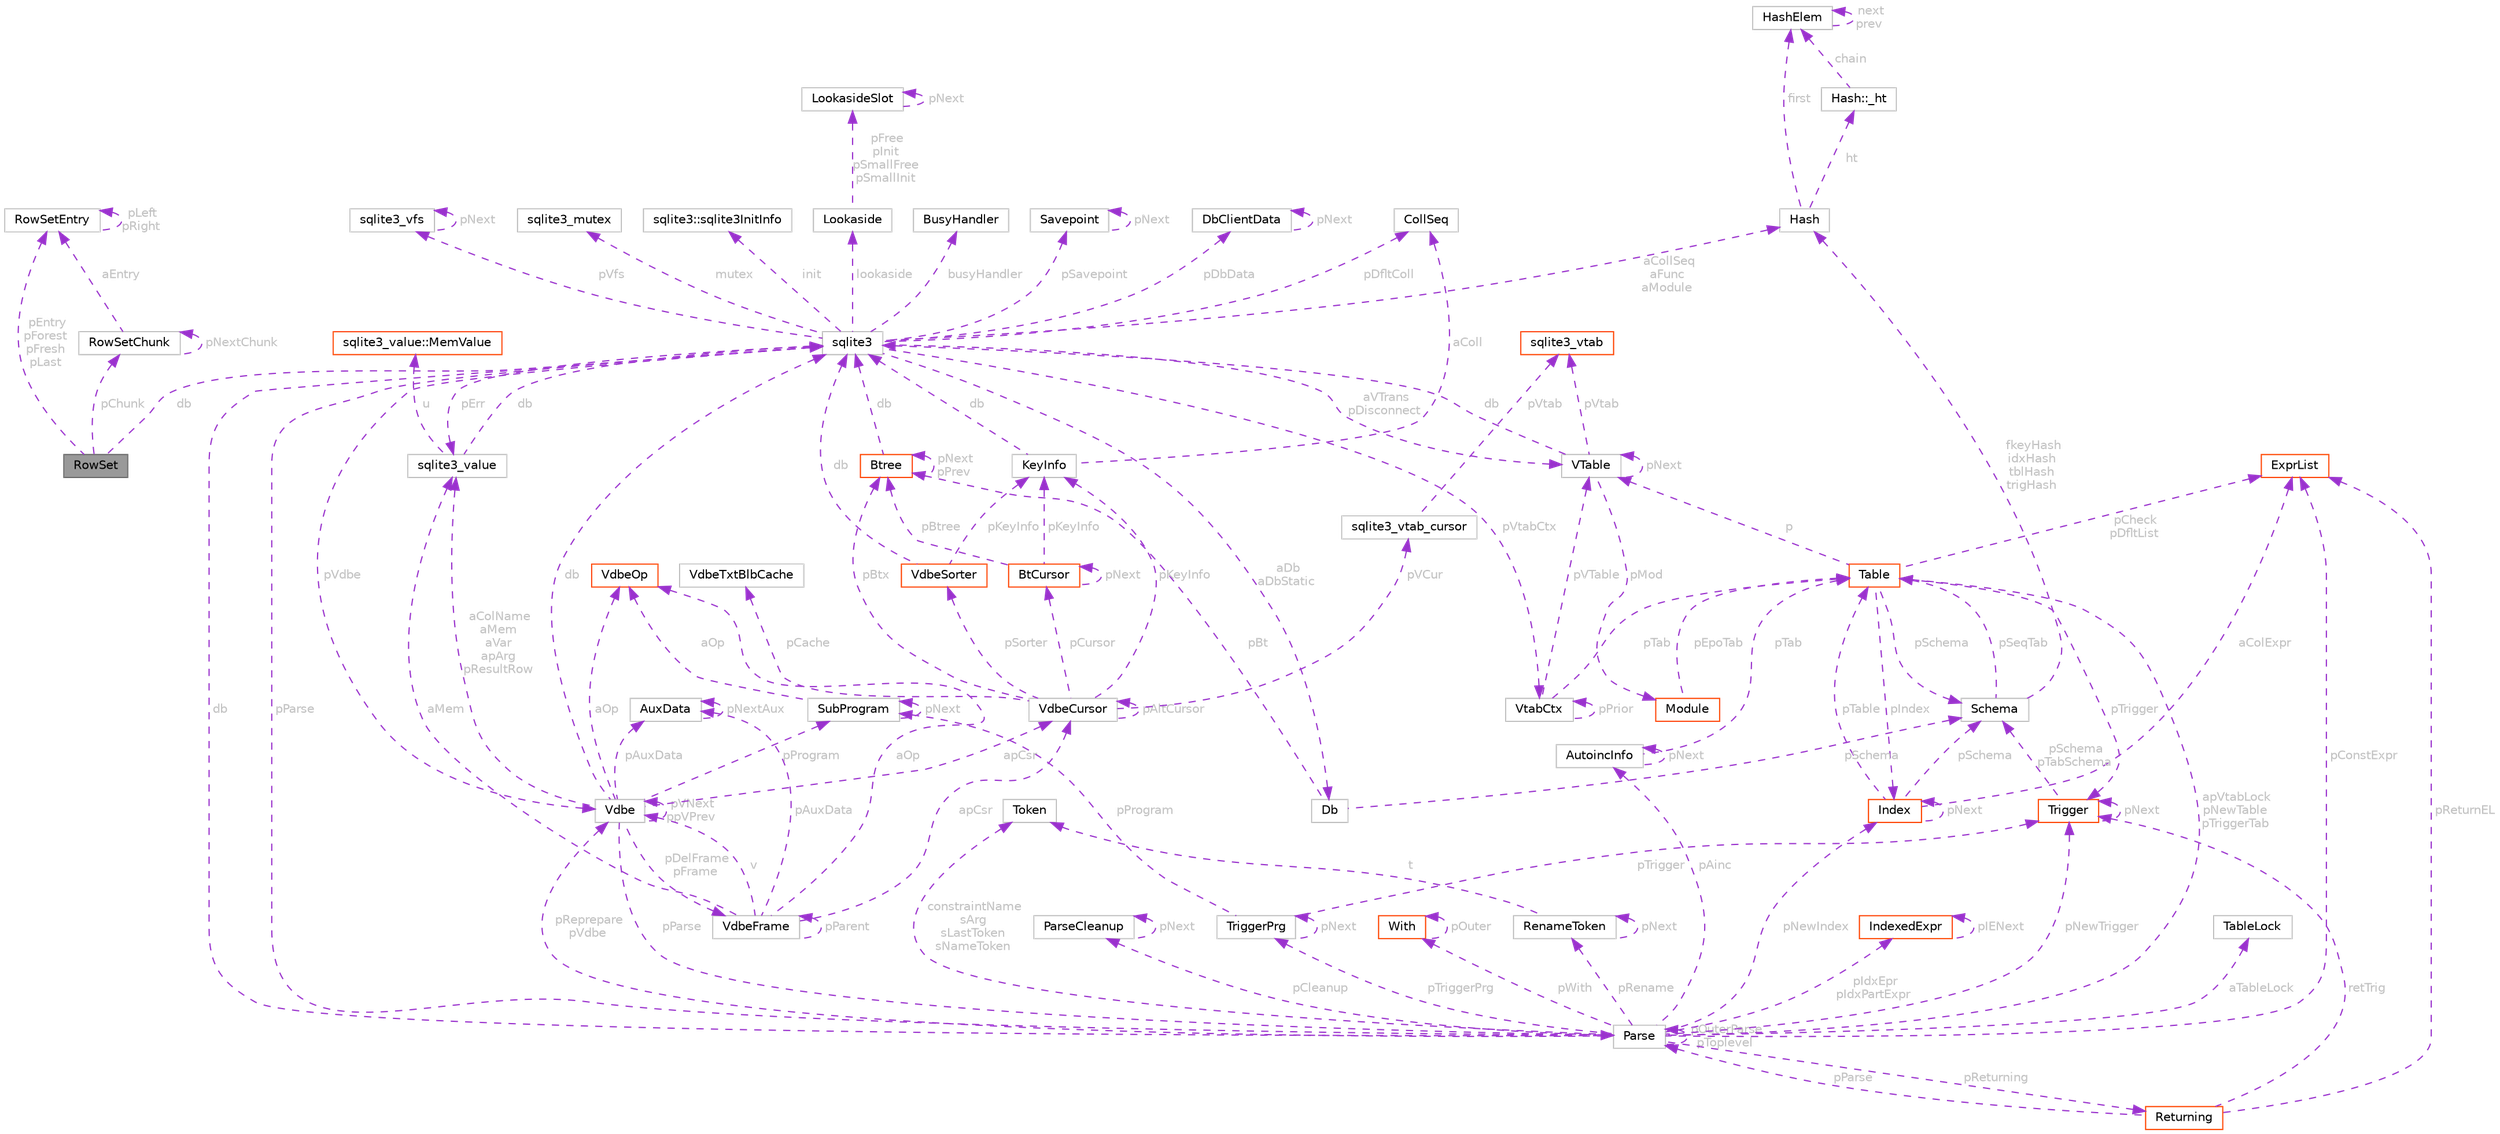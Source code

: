 digraph "RowSet"
{
 // LATEX_PDF_SIZE
  bgcolor="transparent";
  edge [fontname=Helvetica,fontsize=10,labelfontname=Helvetica,labelfontsize=10];
  node [fontname=Helvetica,fontsize=10,shape=box,height=0.2,width=0.4];
  Node1 [id="Node000001",label="RowSet",height=0.2,width=0.4,color="gray40", fillcolor="grey60", style="filled", fontcolor="black",tooltip=" "];
  Node2 -> Node1 [id="edge1_Node000001_Node000002",dir="back",color="darkorchid3",style="dashed",tooltip=" ",label=" pChunk",fontcolor="grey" ];
  Node2 [id="Node000002",label="RowSetChunk",height=0.2,width=0.4,color="grey75", fillcolor="white", style="filled",URL="$structRowSetChunk.html",tooltip=" "];
  Node2 -> Node2 [id="edge2_Node000002_Node000002",dir="back",color="darkorchid3",style="dashed",tooltip=" ",label=" pNextChunk",fontcolor="grey" ];
  Node3 -> Node2 [id="edge3_Node000002_Node000003",dir="back",color="darkorchid3",style="dashed",tooltip=" ",label=" aEntry",fontcolor="grey" ];
  Node3 [id="Node000003",label="RowSetEntry",height=0.2,width=0.4,color="grey75", fillcolor="white", style="filled",URL="$structRowSetEntry.html",tooltip=" "];
  Node3 -> Node3 [id="edge4_Node000003_Node000003",dir="back",color="darkorchid3",style="dashed",tooltip=" ",label=" pLeft\npRight",fontcolor="grey" ];
  Node4 -> Node1 [id="edge5_Node000001_Node000004",dir="back",color="darkorchid3",style="dashed",tooltip=" ",label=" db",fontcolor="grey" ];
  Node4 [id="Node000004",label="sqlite3",height=0.2,width=0.4,color="grey75", fillcolor="white", style="filled",URL="$structsqlite3.html",tooltip=" "];
  Node5 -> Node4 [id="edge6_Node000004_Node000005",dir="back",color="darkorchid3",style="dashed",tooltip=" ",label=" pVfs",fontcolor="grey" ];
  Node5 [id="Node000005",label="sqlite3_vfs",height=0.2,width=0.4,color="grey75", fillcolor="white", style="filled",URL="$structsqlite3__vfs.html",tooltip=" "];
  Node5 -> Node5 [id="edge7_Node000005_Node000005",dir="back",color="darkorchid3",style="dashed",tooltip=" ",label=" pNext",fontcolor="grey" ];
  Node6 -> Node4 [id="edge8_Node000004_Node000006",dir="back",color="darkorchid3",style="dashed",tooltip=" ",label=" pVdbe",fontcolor="grey" ];
  Node6 [id="Node000006",label="Vdbe",height=0.2,width=0.4,color="grey75", fillcolor="white", style="filled",URL="$structVdbe.html",tooltip=" "];
  Node4 -> Node6 [id="edge9_Node000006_Node000004",dir="back",color="darkorchid3",style="dashed",tooltip=" ",label=" db",fontcolor="grey" ];
  Node6 -> Node6 [id="edge10_Node000006_Node000006",dir="back",color="darkorchid3",style="dashed",tooltip=" ",label=" pVNext\nppVPrev",fontcolor="grey" ];
  Node7 -> Node6 [id="edge11_Node000006_Node000007",dir="back",color="darkorchid3",style="dashed",tooltip=" ",label=" pParse",fontcolor="grey" ];
  Node7 [id="Node000007",label="Parse",height=0.2,width=0.4,color="grey75", fillcolor="white", style="filled",URL="$structParse.html",tooltip=" "];
  Node4 -> Node7 [id="edge12_Node000007_Node000004",dir="back",color="darkorchid3",style="dashed",tooltip=" ",label=" db",fontcolor="grey" ];
  Node6 -> Node7 [id="edge13_Node000007_Node000006",dir="back",color="darkorchid3",style="dashed",tooltip=" ",label=" pReprepare\npVdbe",fontcolor="grey" ];
  Node8 -> Node7 [id="edge14_Node000007_Node000008",dir="back",color="darkorchid3",style="dashed",tooltip=" ",label=" pConstExpr",fontcolor="grey" ];
  Node8 [id="Node000008",label="ExprList",height=0.2,width=0.4,color="orangered", fillcolor="white", style="filled",URL="$structExprList.html",tooltip=" "];
  Node42 -> Node7 [id="edge15_Node000007_Node000042",dir="back",color="darkorchid3",style="dashed",tooltip=" ",label=" pIdxEpr\npIdxPartExpr",fontcolor="grey" ];
  Node42 [id="Node000042",label="IndexedExpr",height=0.2,width=0.4,color="orangered", fillcolor="white", style="filled",URL="$structIndexedExpr.html",tooltip=" "];
  Node42 -> Node42 [id="edge16_Node000042_Node000042",dir="back",color="darkorchid3",style="dashed",tooltip=" ",label=" pIENext",fontcolor="grey" ];
  Node43 -> Node7 [id="edge17_Node000007_Node000043",dir="back",color="darkorchid3",style="dashed",tooltip=" ",label=" aTableLock",fontcolor="grey" ];
  Node43 [id="Node000043",label="TableLock",height=0.2,width=0.4,color="grey75", fillcolor="white", style="filled",URL="$structTableLock.html",tooltip=" "];
  Node44 -> Node7 [id="edge18_Node000007_Node000044",dir="back",color="darkorchid3",style="dashed",tooltip=" ",label=" pAinc",fontcolor="grey" ];
  Node44 [id="Node000044",label="AutoincInfo",height=0.2,width=0.4,color="grey75", fillcolor="white", style="filled",URL="$structAutoincInfo.html",tooltip=" "];
  Node44 -> Node44 [id="edge19_Node000044_Node000044",dir="back",color="darkorchid3",style="dashed",tooltip=" ",label=" pNext",fontcolor="grey" ];
  Node14 -> Node44 [id="edge20_Node000044_Node000014",dir="back",color="darkorchid3",style="dashed",tooltip=" ",label=" pTab",fontcolor="grey" ];
  Node14 [id="Node000014",label="Table",height=0.2,width=0.4,color="orangered", fillcolor="white", style="filled",URL="$structTable.html",tooltip=" "];
  Node16 -> Node14 [id="edge21_Node000014_Node000016",dir="back",color="darkorchid3",style="dashed",tooltip=" ",label=" pIndex",fontcolor="grey" ];
  Node16 [id="Node000016",label="Index",height=0.2,width=0.4,color="orangered", fillcolor="white", style="filled",URL="$structIndex.html",tooltip=" "];
  Node14 -> Node16 [id="edge22_Node000016_Node000014",dir="back",color="darkorchid3",style="dashed",tooltip=" ",label=" pTable",fontcolor="grey" ];
  Node16 -> Node16 [id="edge23_Node000016_Node000016",dir="back",color="darkorchid3",style="dashed",tooltip=" ",label=" pNext",fontcolor="grey" ];
  Node17 -> Node16 [id="edge24_Node000016_Node000017",dir="back",color="darkorchid3",style="dashed",tooltip=" ",label=" pSchema",fontcolor="grey" ];
  Node17 [id="Node000017",label="Schema",height=0.2,width=0.4,color="grey75", fillcolor="white", style="filled",URL="$structSchema.html",tooltip=" "];
  Node18 -> Node17 [id="edge25_Node000017_Node000018",dir="back",color="darkorchid3",style="dashed",tooltip=" ",label=" fkeyHash\nidxHash\ntblHash\ntrigHash",fontcolor="grey" ];
  Node18 [id="Node000018",label="Hash",height=0.2,width=0.4,color="grey75", fillcolor="white", style="filled",URL="$structHash.html",tooltip=" "];
  Node19 -> Node18 [id="edge26_Node000018_Node000019",dir="back",color="darkorchid3",style="dashed",tooltip=" ",label=" first",fontcolor="grey" ];
  Node19 [id="Node000019",label="HashElem",height=0.2,width=0.4,color="grey75", fillcolor="white", style="filled",URL="$structHashElem.html",tooltip=" "];
  Node19 -> Node19 [id="edge27_Node000019_Node000019",dir="back",color="darkorchid3",style="dashed",tooltip=" ",label=" next\nprev",fontcolor="grey" ];
  Node20 -> Node18 [id="edge28_Node000018_Node000020",dir="back",color="darkorchid3",style="dashed",tooltip=" ",label=" ht",fontcolor="grey" ];
  Node20 [id="Node000020",label="Hash::_ht",height=0.2,width=0.4,color="grey75", fillcolor="white", style="filled",URL="$structHash_1_1__ht.html",tooltip=" "];
  Node19 -> Node20 [id="edge29_Node000020_Node000019",dir="back",color="darkorchid3",style="dashed",tooltip=" ",label=" chain",fontcolor="grey" ];
  Node14 -> Node17 [id="edge30_Node000017_Node000014",dir="back",color="darkorchid3",style="dashed",tooltip=" ",label=" pSeqTab",fontcolor="grey" ];
  Node8 -> Node16 [id="edge31_Node000016_Node000008",dir="back",color="darkorchid3",style="dashed",tooltip=" ",label=" aColExpr",fontcolor="grey" ];
  Node8 -> Node14 [id="edge32_Node000014_Node000008",dir="back",color="darkorchid3",style="dashed",tooltip=" ",label=" pCheck\npDfltList",fontcolor="grey" ];
  Node28 -> Node14 [id="edge33_Node000014_Node000028",dir="back",color="darkorchid3",style="dashed",tooltip=" ",label=" p",fontcolor="grey" ];
  Node28 [id="Node000028",label="VTable",height=0.2,width=0.4,color="grey75", fillcolor="white", style="filled",URL="$structVTable.html",tooltip=" "];
  Node4 -> Node28 [id="edge34_Node000028_Node000004",dir="back",color="darkorchid3",style="dashed",tooltip=" ",label=" db",fontcolor="grey" ];
  Node29 -> Node28 [id="edge35_Node000028_Node000029",dir="back",color="darkorchid3",style="dashed",tooltip=" ",label=" pMod",fontcolor="grey" ];
  Node29 [id="Node000029",label="Module",height=0.2,width=0.4,color="orangered", fillcolor="white", style="filled",URL="$structModule.html",tooltip=" "];
  Node14 -> Node29 [id="edge36_Node000029_Node000014",dir="back",color="darkorchid3",style="dashed",tooltip=" ",label=" pEpoTab",fontcolor="grey" ];
  Node31 -> Node28 [id="edge37_Node000028_Node000031",dir="back",color="darkorchid3",style="dashed",tooltip=" ",label=" pVtab",fontcolor="grey" ];
  Node31 [id="Node000031",label="sqlite3_vtab",height=0.2,width=0.4,color="orangered", fillcolor="white", style="filled",URL="$structsqlite3__vtab.html",tooltip=" "];
  Node28 -> Node28 [id="edge38_Node000028_Node000028",dir="back",color="darkorchid3",style="dashed",tooltip=" ",label=" pNext",fontcolor="grey" ];
  Node22 -> Node14 [id="edge39_Node000014_Node000022",dir="back",color="darkorchid3",style="dashed",tooltip=" ",label=" pTrigger",fontcolor="grey" ];
  Node22 [id="Node000022",label="Trigger",height=0.2,width=0.4,color="orangered", fillcolor="white", style="filled",URL="$structTrigger.html",tooltip=" "];
  Node17 -> Node22 [id="edge40_Node000022_Node000017",dir="back",color="darkorchid3",style="dashed",tooltip=" ",label=" pSchema\npTabSchema",fontcolor="grey" ];
  Node22 -> Node22 [id="edge41_Node000022_Node000022",dir="back",color="darkorchid3",style="dashed",tooltip=" ",label=" pNext",fontcolor="grey" ];
  Node17 -> Node14 [id="edge42_Node000014_Node000017",dir="back",color="darkorchid3",style="dashed",tooltip=" ",label=" pSchema",fontcolor="grey" ];
  Node7 -> Node7 [id="edge43_Node000007_Node000007",dir="back",color="darkorchid3",style="dashed",tooltip=" ",label=" pOuterParse\npToplevel",fontcolor="grey" ];
  Node14 -> Node7 [id="edge44_Node000007_Node000014",dir="back",color="darkorchid3",style="dashed",tooltip=" ",label=" apVtabLock\npNewTable\npTriggerTab",fontcolor="grey" ];
  Node45 -> Node7 [id="edge45_Node000007_Node000045",dir="back",color="darkorchid3",style="dashed",tooltip=" ",label=" pTriggerPrg",fontcolor="grey" ];
  Node45 [id="Node000045",label="TriggerPrg",height=0.2,width=0.4,color="grey75", fillcolor="white", style="filled",URL="$structTriggerPrg.html",tooltip=" "];
  Node22 -> Node45 [id="edge46_Node000045_Node000022",dir="back",color="darkorchid3",style="dashed",tooltip=" ",label=" pTrigger",fontcolor="grey" ];
  Node45 -> Node45 [id="edge47_Node000045_Node000045",dir="back",color="darkorchid3",style="dashed",tooltip=" ",label=" pNext",fontcolor="grey" ];
  Node46 -> Node45 [id="edge48_Node000045_Node000046",dir="back",color="darkorchid3",style="dashed",tooltip=" ",label=" pProgram",fontcolor="grey" ];
  Node46 [id="Node000046",label="SubProgram",height=0.2,width=0.4,color="grey75", fillcolor="white", style="filled",URL="$structSubProgram.html",tooltip=" "];
  Node47 -> Node46 [id="edge49_Node000046_Node000047",dir="back",color="darkorchid3",style="dashed",tooltip=" ",label=" aOp",fontcolor="grey" ];
  Node47 [id="Node000047",label="VdbeOp",height=0.2,width=0.4,color="orangered", fillcolor="white", style="filled",URL="$structVdbeOp.html",tooltip=" "];
  Node46 -> Node46 [id="edge50_Node000046_Node000046",dir="back",color="darkorchid3",style="dashed",tooltip=" ",label=" pNext",fontcolor="grey" ];
  Node55 -> Node7 [id="edge51_Node000007_Node000055",dir="back",color="darkorchid3",style="dashed",tooltip=" ",label=" pCleanup",fontcolor="grey" ];
  Node55 [id="Node000055",label="ParseCleanup",height=0.2,width=0.4,color="grey75", fillcolor="white", style="filled",URL="$structParseCleanup.html",tooltip=" "];
  Node55 -> Node55 [id="edge52_Node000055_Node000055",dir="back",color="darkorchid3",style="dashed",tooltip=" ",label=" pNext",fontcolor="grey" ];
  Node56 -> Node7 [id="edge53_Node000007_Node000056",dir="back",color="darkorchid3",style="dashed",tooltip=" ",label=" constraintName\nsArg\nsLastToken\nsNameToken",fontcolor="grey" ];
  Node56 [id="Node000056",label="Token",height=0.2,width=0.4,color="grey75", fillcolor="white", style="filled",URL="$structToken.html",tooltip=" "];
  Node57 -> Node7 [id="edge54_Node000007_Node000057",dir="back",color="darkorchid3",style="dashed",tooltip=" ",label=" pReturning",fontcolor="grey" ];
  Node57 [id="Node000057",label="Returning",height=0.2,width=0.4,color="orangered", fillcolor="white", style="filled",URL="$structReturning.html",tooltip=" "];
  Node7 -> Node57 [id="edge55_Node000057_Node000007",dir="back",color="darkorchid3",style="dashed",tooltip=" ",label=" pParse",fontcolor="grey" ];
  Node8 -> Node57 [id="edge56_Node000057_Node000008",dir="back",color="darkorchid3",style="dashed",tooltip=" ",label=" pReturnEL",fontcolor="grey" ];
  Node22 -> Node57 [id="edge57_Node000057_Node000022",dir="back",color="darkorchid3",style="dashed",tooltip=" ",label=" retTrig",fontcolor="grey" ];
  Node16 -> Node7 [id="edge58_Node000007_Node000016",dir="back",color="darkorchid3",style="dashed",tooltip=" ",label=" pNewIndex",fontcolor="grey" ];
  Node22 -> Node7 [id="edge59_Node000007_Node000022",dir="back",color="darkorchid3",style="dashed",tooltip=" ",label=" pNewTrigger",fontcolor="grey" ];
  Node34 -> Node7 [id="edge60_Node000007_Node000034",dir="back",color="darkorchid3",style="dashed",tooltip=" ",label=" pWith",fontcolor="grey" ];
  Node34 [id="Node000034",label="With",height=0.2,width=0.4,color="orangered", fillcolor="white", style="filled",URL="$structWith.html",tooltip=" "];
  Node34 -> Node34 [id="edge61_Node000034_Node000034",dir="back",color="darkorchid3",style="dashed",tooltip=" ",label=" pOuter",fontcolor="grey" ];
  Node58 -> Node7 [id="edge62_Node000007_Node000058",dir="back",color="darkorchid3",style="dashed",tooltip=" ",label=" pRename",fontcolor="grey" ];
  Node58 [id="Node000058",label="RenameToken",height=0.2,width=0.4,color="grey75", fillcolor="white", style="filled",URL="$structRenameToken.html",tooltip=" "];
  Node56 -> Node58 [id="edge63_Node000058_Node000056",dir="back",color="darkorchid3",style="dashed",tooltip=" ",label=" t",fontcolor="grey" ];
  Node58 -> Node58 [id="edge64_Node000058_Node000058",dir="back",color="darkorchid3",style="dashed",tooltip=" ",label=" pNext",fontcolor="grey" ];
  Node50 -> Node6 [id="edge65_Node000006_Node000050",dir="back",color="darkorchid3",style="dashed",tooltip=" ",label=" aColName\naMem\naVar\napArg\npResultRow",fontcolor="grey" ];
  Node50 [id="Node000050",label="sqlite3_value",height=0.2,width=0.4,color="grey75", fillcolor="white", style="filled",URL="$structsqlite3__value.html",tooltip=" "];
  Node51 -> Node50 [id="edge66_Node000050_Node000051",dir="back",color="darkorchid3",style="dashed",tooltip=" ",label=" u",fontcolor="grey" ];
  Node51 [id="Node000051",label="sqlite3_value::MemValue",height=0.2,width=0.4,color="orangered", fillcolor="white", style="filled",URL="$unionsqlite3__value_1_1MemValue.html",tooltip=" "];
  Node4 -> Node50 [id="edge67_Node000050_Node000004",dir="back",color="darkorchid3",style="dashed",tooltip=" ",label=" db",fontcolor="grey" ];
  Node59 -> Node6 [id="edge68_Node000006_Node000059",dir="back",color="darkorchid3",style="dashed",tooltip=" ",label=" apCsr",fontcolor="grey" ];
  Node59 [id="Node000059",label="VdbeCursor",height=0.2,width=0.4,color="grey75", fillcolor="white", style="filled",URL="$structVdbeCursor.html",tooltip=" "];
  Node60 -> Node59 [id="edge69_Node000059_Node000060",dir="back",color="darkorchid3",style="dashed",tooltip=" ",label=" pBtx",fontcolor="grey" ];
  Node60 [id="Node000060",label="Btree",height=0.2,width=0.4,color="orangered", fillcolor="white", style="filled",URL="$structBtree.html",tooltip=" "];
  Node4 -> Node60 [id="edge70_Node000060_Node000004",dir="back",color="darkorchid3",style="dashed",tooltip=" ",label=" db",fontcolor="grey" ];
  Node60 -> Node60 [id="edge71_Node000060_Node000060",dir="back",color="darkorchid3",style="dashed",tooltip=" ",label=" pNext\npPrev",fontcolor="grey" ];
  Node59 -> Node59 [id="edge72_Node000059_Node000059",dir="back",color="darkorchid3",style="dashed",tooltip=" ",label=" pAltCursor",fontcolor="grey" ];
  Node73 -> Node59 [id="edge73_Node000059_Node000073",dir="back",color="darkorchid3",style="dashed",tooltip=" ",label=" pCursor",fontcolor="grey" ];
  Node73 [id="Node000073",label="BtCursor",height=0.2,width=0.4,color="orangered", fillcolor="white", style="filled",URL="$structBtCursor.html",tooltip=" "];
  Node60 -> Node73 [id="edge74_Node000073_Node000060",dir="back",color="darkorchid3",style="dashed",tooltip=" ",label=" pBtree",fontcolor="grey" ];
  Node73 -> Node73 [id="edge75_Node000073_Node000073",dir="back",color="darkorchid3",style="dashed",tooltip=" ",label=" pNext",fontcolor="grey" ];
  Node53 -> Node73 [id="edge76_Node000073_Node000053",dir="back",color="darkorchid3",style="dashed",tooltip=" ",label=" pKeyInfo",fontcolor="grey" ];
  Node53 [id="Node000053",label="KeyInfo",height=0.2,width=0.4,color="grey75", fillcolor="white", style="filled",URL="$structKeyInfo.html",tooltip=" "];
  Node4 -> Node53 [id="edge77_Node000053_Node000004",dir="back",color="darkorchid3",style="dashed",tooltip=" ",label=" db",fontcolor="grey" ];
  Node52 -> Node53 [id="edge78_Node000053_Node000052",dir="back",color="darkorchid3",style="dashed",tooltip=" ",label=" aColl",fontcolor="grey" ];
  Node52 [id="Node000052",label="CollSeq",height=0.2,width=0.4,color="grey75", fillcolor="white", style="filled",URL="$structCollSeq.html",tooltip=" "];
  Node78 -> Node59 [id="edge79_Node000059_Node000078",dir="back",color="darkorchid3",style="dashed",tooltip=" ",label=" pVCur",fontcolor="grey" ];
  Node78 [id="Node000078",label="sqlite3_vtab_cursor",height=0.2,width=0.4,color="grey75", fillcolor="white", style="filled",URL="$structsqlite3__vtab__cursor.html",tooltip=" "];
  Node31 -> Node78 [id="edge80_Node000078_Node000031",dir="back",color="darkorchid3",style="dashed",tooltip=" ",label=" pVtab",fontcolor="grey" ];
  Node79 -> Node59 [id="edge81_Node000059_Node000079",dir="back",color="darkorchid3",style="dashed",tooltip=" ",label=" pSorter",fontcolor="grey" ];
  Node79 [id="Node000079",label="VdbeSorter",height=0.2,width=0.4,color="orangered", fillcolor="white", style="filled",URL="$structVdbeSorter.html",tooltip=" "];
  Node4 -> Node79 [id="edge82_Node000079_Node000004",dir="back",color="darkorchid3",style="dashed",tooltip=" ",label=" db",fontcolor="grey" ];
  Node53 -> Node79 [id="edge83_Node000079_Node000053",dir="back",color="darkorchid3",style="dashed",tooltip=" ",label=" pKeyInfo",fontcolor="grey" ];
  Node53 -> Node59 [id="edge84_Node000059_Node000053",dir="back",color="darkorchid3",style="dashed",tooltip=" ",label=" pKeyInfo",fontcolor="grey" ];
  Node89 -> Node59 [id="edge85_Node000059_Node000089",dir="back",color="darkorchid3",style="dashed",tooltip=" ",label=" pCache",fontcolor="grey" ];
  Node89 [id="Node000089",label="VdbeTxtBlbCache",height=0.2,width=0.4,color="grey75", fillcolor="white", style="filled",URL="$structVdbeTxtBlbCache.html",tooltip=" "];
  Node47 -> Node6 [id="edge86_Node000006_Node000047",dir="back",color="darkorchid3",style="dashed",tooltip=" ",label=" aOp",fontcolor="grey" ];
  Node90 -> Node6 [id="edge87_Node000006_Node000090",dir="back",color="darkorchid3",style="dashed",tooltip=" ",label=" pDelFrame\npFrame",fontcolor="grey" ];
  Node90 [id="Node000090",label="VdbeFrame",height=0.2,width=0.4,color="grey75", fillcolor="white", style="filled",URL="$structVdbeFrame.html",tooltip=" "];
  Node6 -> Node90 [id="edge88_Node000090_Node000006",dir="back",color="darkorchid3",style="dashed",tooltip=" ",label=" v",fontcolor="grey" ];
  Node90 -> Node90 [id="edge89_Node000090_Node000090",dir="back",color="darkorchid3",style="dashed",tooltip=" ",label=" pParent",fontcolor="grey" ];
  Node47 -> Node90 [id="edge90_Node000090_Node000047",dir="back",color="darkorchid3",style="dashed",tooltip=" ",label=" aOp",fontcolor="grey" ];
  Node50 -> Node90 [id="edge91_Node000090_Node000050",dir="back",color="darkorchid3",style="dashed",tooltip=" ",label=" aMem",fontcolor="grey" ];
  Node59 -> Node90 [id="edge92_Node000090_Node000059",dir="back",color="darkorchid3",style="dashed",tooltip=" ",label=" apCsr",fontcolor="grey" ];
  Node91 -> Node90 [id="edge93_Node000090_Node000091",dir="back",color="darkorchid3",style="dashed",tooltip=" ",label=" pAuxData",fontcolor="grey" ];
  Node91 [id="Node000091",label="AuxData",height=0.2,width=0.4,color="grey75", fillcolor="white", style="filled",URL="$structAuxData.html",tooltip=" "];
  Node91 -> Node91 [id="edge94_Node000091_Node000091",dir="back",color="darkorchid3",style="dashed",tooltip=" ",label=" pNextAux",fontcolor="grey" ];
  Node46 -> Node6 [id="edge95_Node000006_Node000046",dir="back",color="darkorchid3",style="dashed",tooltip=" ",label=" pProgram",fontcolor="grey" ];
  Node91 -> Node6 [id="edge96_Node000006_Node000091",dir="back",color="darkorchid3",style="dashed",tooltip=" ",label=" pAuxData",fontcolor="grey" ];
  Node52 -> Node4 [id="edge97_Node000004_Node000052",dir="back",color="darkorchid3",style="dashed",tooltip=" ",label=" pDfltColl",fontcolor="grey" ];
  Node76 -> Node4 [id="edge98_Node000004_Node000076",dir="back",color="darkorchid3",style="dashed",tooltip=" ",label=" mutex",fontcolor="grey" ];
  Node76 [id="Node000076",label="sqlite3_mutex",height=0.2,width=0.4,color="grey75", fillcolor="white", style="filled",URL="$structsqlite3__mutex.html",tooltip=" "];
  Node92 -> Node4 [id="edge99_Node000004_Node000092",dir="back",color="darkorchid3",style="dashed",tooltip=" ",label=" aDb\naDbStatic",fontcolor="grey" ];
  Node92 [id="Node000092",label="Db",height=0.2,width=0.4,color="grey75", fillcolor="white", style="filled",URL="$structDb.html",tooltip=" "];
  Node60 -> Node92 [id="edge100_Node000092_Node000060",dir="back",color="darkorchid3",style="dashed",tooltip=" ",label=" pBt",fontcolor="grey" ];
  Node17 -> Node92 [id="edge101_Node000092_Node000017",dir="back",color="darkorchid3",style="dashed",tooltip=" ",label=" pSchema",fontcolor="grey" ];
  Node93 -> Node4 [id="edge102_Node000004_Node000093",dir="back",color="darkorchid3",style="dashed",tooltip=" ",label=" init",fontcolor="grey" ];
  Node93 [id="Node000093",label="sqlite3::sqlite3InitInfo",height=0.2,width=0.4,color="grey75", fillcolor="white", style="filled",URL="$structsqlite3_1_1sqlite3InitInfo.html",tooltip=" "];
  Node7 -> Node4 [id="edge103_Node000004_Node000007",dir="back",color="darkorchid3",style="dashed",tooltip=" ",label=" pParse",fontcolor="grey" ];
  Node50 -> Node4 [id="edge104_Node000004_Node000050",dir="back",color="darkorchid3",style="dashed",tooltip=" ",label=" pErr",fontcolor="grey" ];
  Node94 -> Node4 [id="edge105_Node000004_Node000094",dir="back",color="darkorchid3",style="dashed",tooltip=" ",label=" lookaside",fontcolor="grey" ];
  Node94 [id="Node000094",label="Lookaside",height=0.2,width=0.4,color="grey75", fillcolor="white", style="filled",URL="$structLookaside.html",tooltip=" "];
  Node95 -> Node94 [id="edge106_Node000094_Node000095",dir="back",color="darkorchid3",style="dashed",tooltip=" ",label=" pFree\npInit\npSmallFree\npSmallInit",fontcolor="grey" ];
  Node95 [id="Node000095",label="LookasideSlot",height=0.2,width=0.4,color="grey75", fillcolor="white", style="filled",URL="$structLookasideSlot.html",tooltip=" "];
  Node95 -> Node95 [id="edge107_Node000095_Node000095",dir="back",color="darkorchid3",style="dashed",tooltip=" ",label=" pNext",fontcolor="grey" ];
  Node18 -> Node4 [id="edge108_Node000004_Node000018",dir="back",color="darkorchid3",style="dashed",tooltip=" ",label=" aCollSeq\naFunc\naModule",fontcolor="grey" ];
  Node96 -> Node4 [id="edge109_Node000004_Node000096",dir="back",color="darkorchid3",style="dashed",tooltip=" ",label=" pVtabCtx",fontcolor="grey" ];
  Node96 [id="Node000096",label="VtabCtx",height=0.2,width=0.4,color="grey75", fillcolor="white", style="filled",URL="$structVtabCtx.html",tooltip=" "];
  Node28 -> Node96 [id="edge110_Node000096_Node000028",dir="back",color="darkorchid3",style="dashed",tooltip=" ",label=" pVTable",fontcolor="grey" ];
  Node14 -> Node96 [id="edge111_Node000096_Node000014",dir="back",color="darkorchid3",style="dashed",tooltip=" ",label=" pTab",fontcolor="grey" ];
  Node96 -> Node96 [id="edge112_Node000096_Node000096",dir="back",color="darkorchid3",style="dashed",tooltip=" ",label=" pPrior",fontcolor="grey" ];
  Node28 -> Node4 [id="edge113_Node000004_Node000028",dir="back",color="darkorchid3",style="dashed",tooltip=" ",label=" aVTrans\npDisconnect",fontcolor="grey" ];
  Node97 -> Node4 [id="edge114_Node000004_Node000097",dir="back",color="darkorchid3",style="dashed",tooltip=" ",label=" busyHandler",fontcolor="grey" ];
  Node97 [id="Node000097",label="BusyHandler",height=0.2,width=0.4,color="grey75", fillcolor="white", style="filled",URL="$structBusyHandler.html",tooltip=" "];
  Node98 -> Node4 [id="edge115_Node000004_Node000098",dir="back",color="darkorchid3",style="dashed",tooltip=" ",label=" pSavepoint",fontcolor="grey" ];
  Node98 [id="Node000098",label="Savepoint",height=0.2,width=0.4,color="grey75", fillcolor="white", style="filled",URL="$structSavepoint.html",tooltip=" "];
  Node98 -> Node98 [id="edge116_Node000098_Node000098",dir="back",color="darkorchid3",style="dashed",tooltip=" ",label=" pNext",fontcolor="grey" ];
  Node99 -> Node4 [id="edge117_Node000004_Node000099",dir="back",color="darkorchid3",style="dashed",tooltip=" ",label=" pDbData",fontcolor="grey" ];
  Node99 [id="Node000099",label="DbClientData",height=0.2,width=0.4,color="grey75", fillcolor="white", style="filled",URL="$structDbClientData.html",tooltip=" "];
  Node99 -> Node99 [id="edge118_Node000099_Node000099",dir="back",color="darkorchid3",style="dashed",tooltip=" ",label=" pNext",fontcolor="grey" ];
  Node3 -> Node1 [id="edge119_Node000001_Node000003",dir="back",color="darkorchid3",style="dashed",tooltip=" ",label=" pEntry\npForest\npFresh\npLast",fontcolor="grey" ];
}
